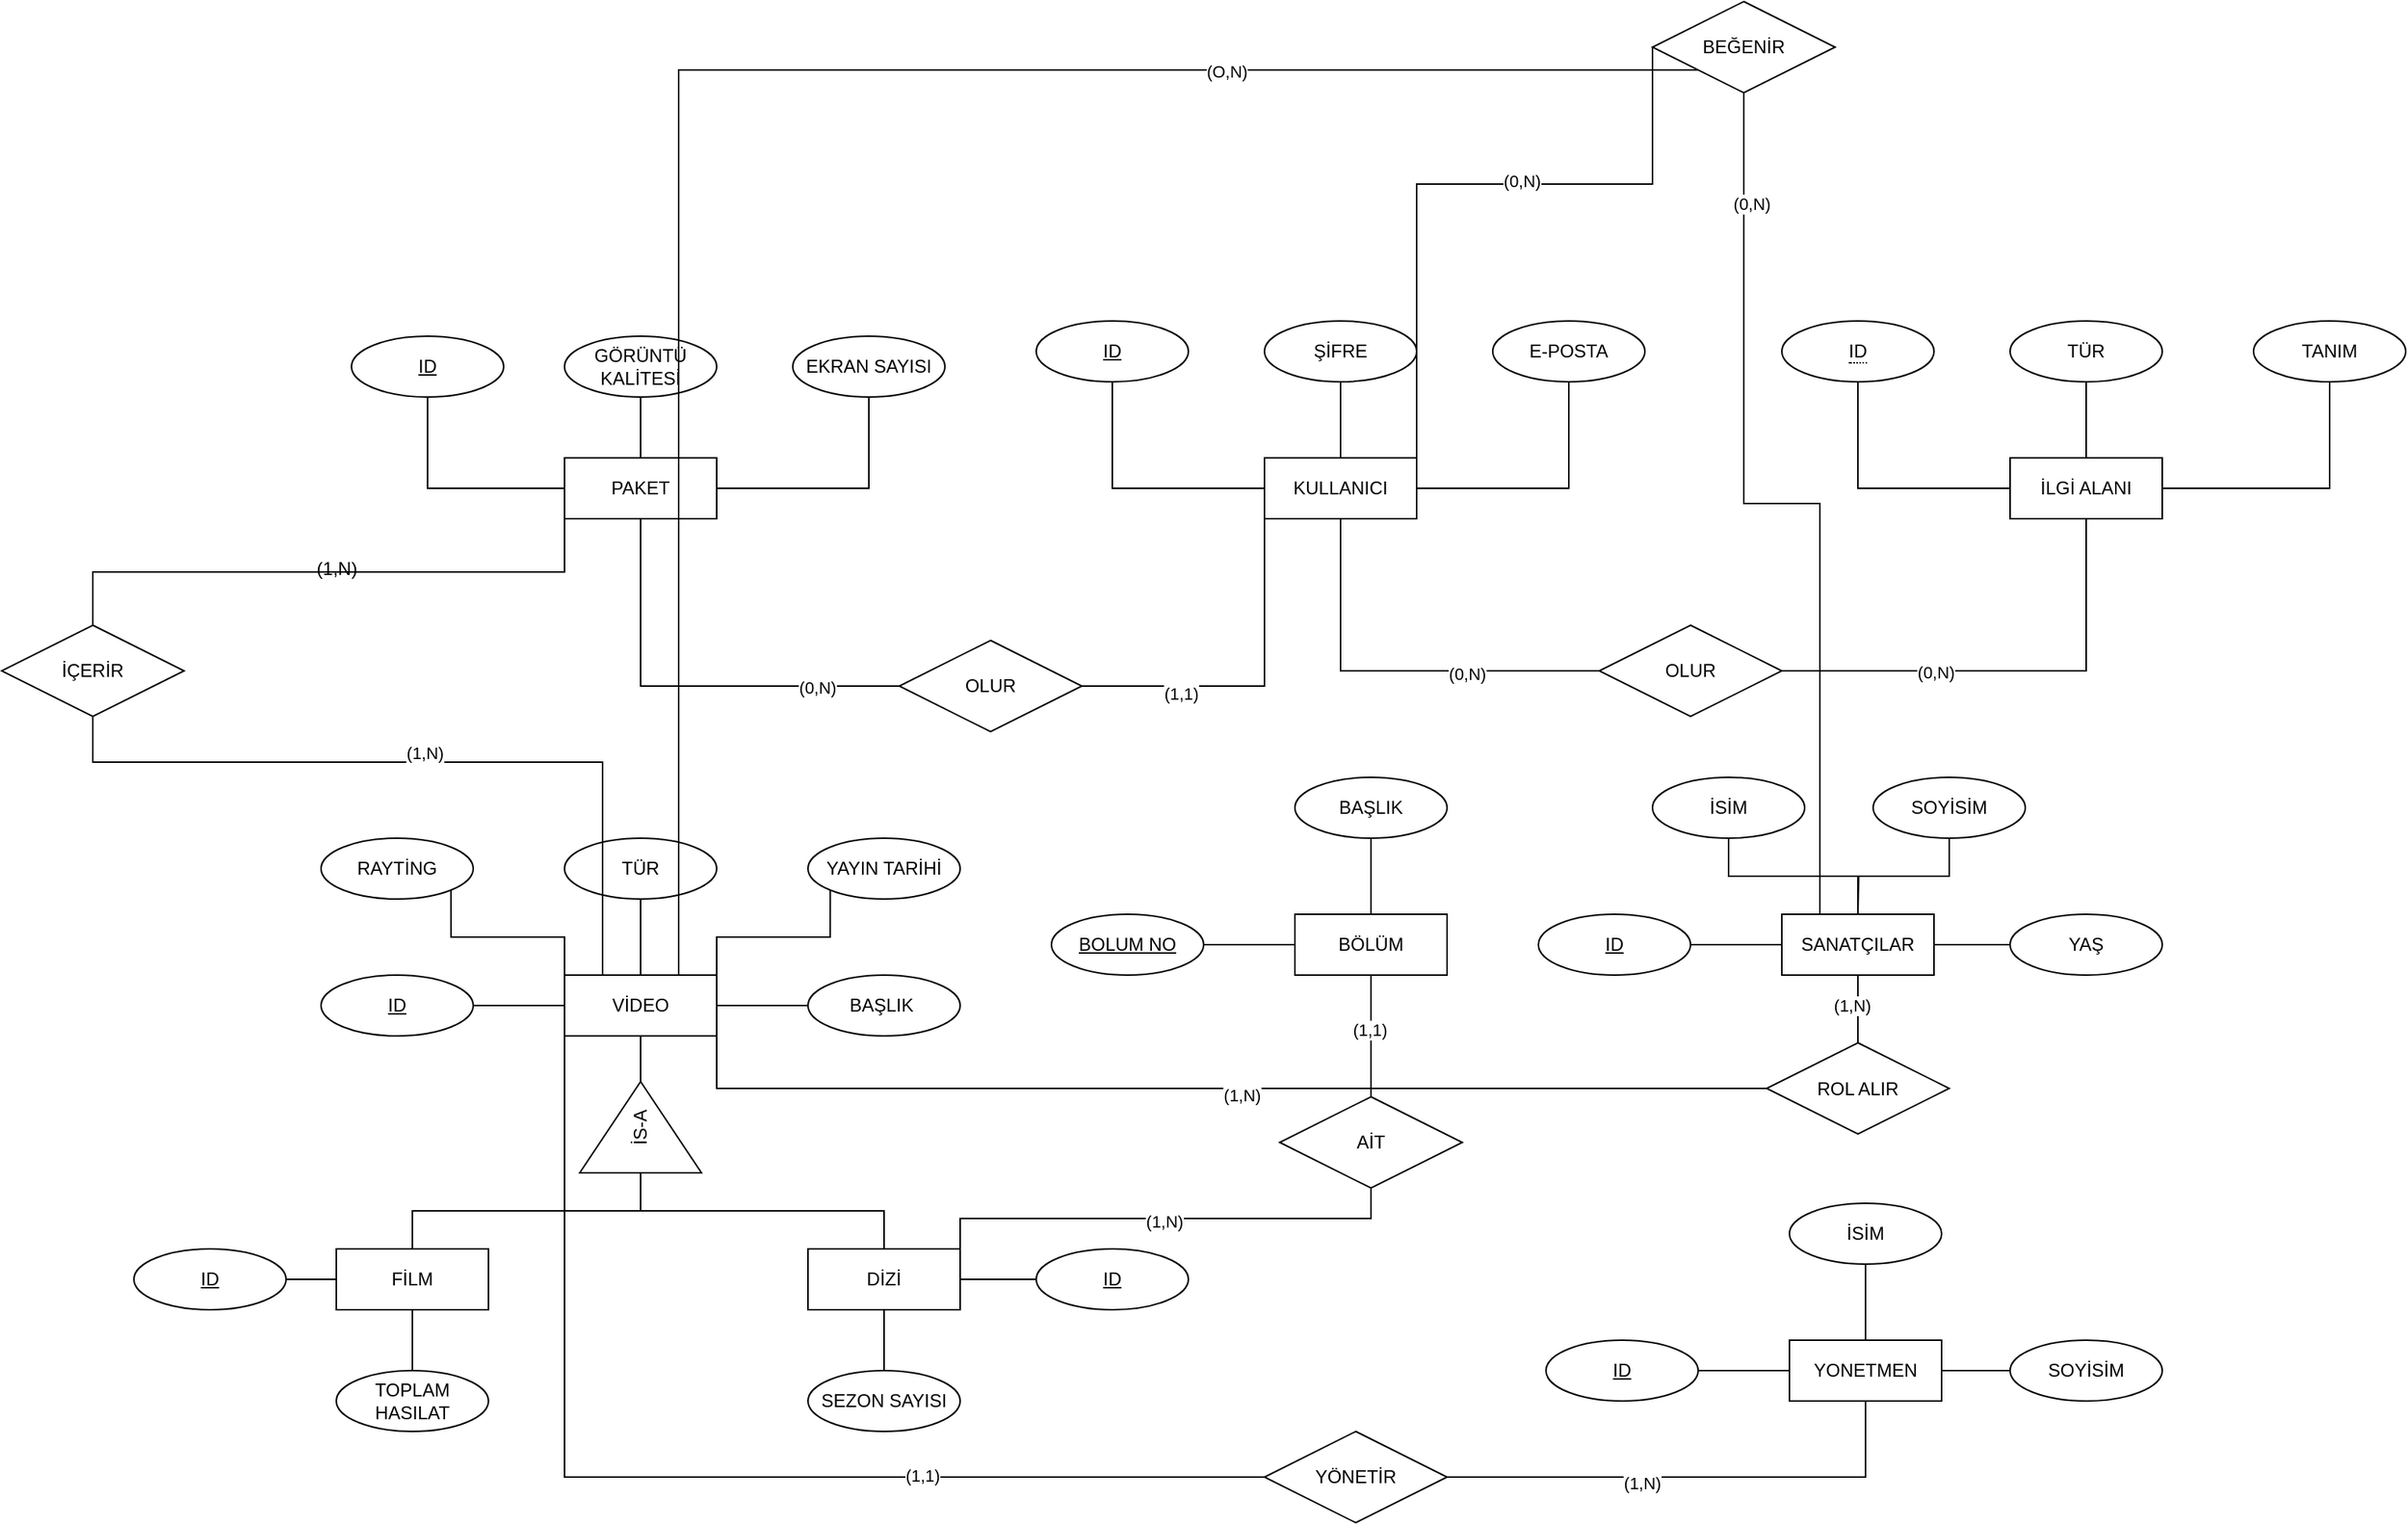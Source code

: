 <mxfile version="26.2.13">
  <diagram name="Sayfa -1" id="zwL1zENbUiPIfjMiomp9">
    <mxGraphModel dx="2867" dy="2619" grid="1" gridSize="10" guides="1" tooltips="1" connect="1" arrows="1" fold="1" page="1" pageScale="1" pageWidth="827" pageHeight="1169" math="0" shadow="0">
      <root>
        <mxCell id="0" />
        <mxCell id="1" parent="0" />
        <mxCell id="-mlo7_yv1VpKA4o6s64F-3" value="ID" style="ellipse;whiteSpace=wrap;html=1;align=center;fontStyle=4;" vertex="1" parent="1">
          <mxGeometry x="130" y="110" width="100" height="40" as="geometry" />
        </mxCell>
        <mxCell id="-mlo7_yv1VpKA4o6s64F-7" style="edgeStyle=orthogonalEdgeStyle;rounded=0;orthogonalLoop=1;jettySize=auto;html=1;exitX=1;exitY=0.5;exitDx=0;exitDy=0;entryX=0.5;entryY=1;entryDx=0;entryDy=0;endArrow=none;startFill=0;" edge="1" parent="1" source="-mlo7_yv1VpKA4o6s64F-4" target="-mlo7_yv1VpKA4o6s64F-5">
          <mxGeometry relative="1" as="geometry" />
        </mxCell>
        <mxCell id="-mlo7_yv1VpKA4o6s64F-8" style="edgeStyle=orthogonalEdgeStyle;rounded=0;orthogonalLoop=1;jettySize=auto;html=1;exitX=0.5;exitY=0;exitDx=0;exitDy=0;endArrow=none;startFill=0;" edge="1" parent="1" source="-mlo7_yv1VpKA4o6s64F-4" target="-mlo7_yv1VpKA4o6s64F-6">
          <mxGeometry relative="1" as="geometry" />
        </mxCell>
        <mxCell id="-mlo7_yv1VpKA4o6s64F-9" style="edgeStyle=orthogonalEdgeStyle;rounded=0;orthogonalLoop=1;jettySize=auto;html=1;exitX=0;exitY=0.5;exitDx=0;exitDy=0;entryX=0.5;entryY=1;entryDx=0;entryDy=0;endArrow=none;startFill=0;" edge="1" parent="1" source="-mlo7_yv1VpKA4o6s64F-4" target="-mlo7_yv1VpKA4o6s64F-3">
          <mxGeometry relative="1" as="geometry" />
        </mxCell>
        <mxCell id="-mlo7_yv1VpKA4o6s64F-39" style="edgeStyle=orthogonalEdgeStyle;rounded=0;orthogonalLoop=1;jettySize=auto;html=1;exitX=0;exitY=1;exitDx=0;exitDy=0;entryX=1;entryY=0.5;entryDx=0;entryDy=0;endArrow=none;startFill=0;" edge="1" parent="1" source="-mlo7_yv1VpKA4o6s64F-4" target="-mlo7_yv1VpKA4o6s64F-38">
          <mxGeometry relative="1" as="geometry" />
        </mxCell>
        <mxCell id="-mlo7_yv1VpKA4o6s64F-41" value="(1,1)" style="edgeLabel;html=1;align=center;verticalAlign=middle;resizable=0;points=[];" vertex="1" connectable="0" parent="-mlo7_yv1VpKA4o6s64F-39">
          <mxGeometry x="0.435" y="5" relative="1" as="geometry">
            <mxPoint as="offset" />
          </mxGeometry>
        </mxCell>
        <mxCell id="-mlo7_yv1VpKA4o6s64F-117" style="edgeStyle=orthogonalEdgeStyle;rounded=0;orthogonalLoop=1;jettySize=auto;html=1;exitX=1;exitY=0;exitDx=0;exitDy=0;entryX=0;entryY=0.5;entryDx=0;entryDy=0;endArrow=none;startFill=0;" edge="1" parent="1" source="-mlo7_yv1VpKA4o6s64F-4" target="-mlo7_yv1VpKA4o6s64F-115">
          <mxGeometry relative="1" as="geometry">
            <Array as="points">
              <mxPoint x="380" y="20" />
              <mxPoint x="535" y="20" />
            </Array>
          </mxGeometry>
        </mxCell>
        <mxCell id="-mlo7_yv1VpKA4o6s64F-122" value="(0,N)" style="edgeLabel;html=1;align=center;verticalAlign=middle;resizable=0;points=[];" vertex="1" connectable="0" parent="-mlo7_yv1VpKA4o6s64F-117">
          <mxGeometry x="0.171" y="2" relative="1" as="geometry">
            <mxPoint as="offset" />
          </mxGeometry>
        </mxCell>
        <mxCell id="-mlo7_yv1VpKA4o6s64F-4" value="KULLANICI" style="whiteSpace=wrap;html=1;align=center;" vertex="1" parent="1">
          <mxGeometry x="280" y="200" width="100" height="40" as="geometry" />
        </mxCell>
        <mxCell id="-mlo7_yv1VpKA4o6s64F-5" value="E-POSTA" style="ellipse;whiteSpace=wrap;html=1;align=center;" vertex="1" parent="1">
          <mxGeometry x="430" y="110" width="100" height="40" as="geometry" />
        </mxCell>
        <mxCell id="-mlo7_yv1VpKA4o6s64F-6" value="ŞİFRE" style="ellipse;whiteSpace=wrap;html=1;align=center;" vertex="1" parent="1">
          <mxGeometry x="280" y="110" width="100" height="40" as="geometry" />
        </mxCell>
        <mxCell id="-mlo7_yv1VpKA4o6s64F-22" style="edgeStyle=orthogonalEdgeStyle;rounded=0;orthogonalLoop=1;jettySize=auto;html=1;exitX=0.5;exitY=0;exitDx=0;exitDy=0;entryX=0.5;entryY=1;entryDx=0;entryDy=0;endArrow=none;startFill=0;" edge="1" parent="1" source="-mlo7_yv1VpKA4o6s64F-10" target="-mlo7_yv1VpKA4o6s64F-13">
          <mxGeometry relative="1" as="geometry" />
        </mxCell>
        <mxCell id="-mlo7_yv1VpKA4o6s64F-23" style="edgeStyle=orthogonalEdgeStyle;rounded=0;orthogonalLoop=1;jettySize=auto;html=1;exitX=1;exitY=0.5;exitDx=0;exitDy=0;endArrow=none;startFill=0;" edge="1" parent="1" source="-mlo7_yv1VpKA4o6s64F-10" target="-mlo7_yv1VpKA4o6s64F-14">
          <mxGeometry relative="1" as="geometry" />
        </mxCell>
        <mxCell id="-mlo7_yv1VpKA4o6s64F-25" style="edgeStyle=orthogonalEdgeStyle;rounded=0;orthogonalLoop=1;jettySize=auto;html=1;exitX=0.5;exitY=1;exitDx=0;exitDy=0;entryX=1;entryY=0.5;entryDx=0;entryDy=0;endArrow=none;startFill=0;" edge="1" parent="1" source="-mlo7_yv1VpKA4o6s64F-10" target="-mlo7_yv1VpKA4o6s64F-20">
          <mxGeometry relative="1" as="geometry" />
        </mxCell>
        <mxCell id="-mlo7_yv1VpKA4o6s64F-26" value="(0,N)" style="edgeLabel;html=1;align=center;verticalAlign=middle;resizable=0;points=[];" vertex="1" connectable="0" parent="-mlo7_yv1VpKA4o6s64F-25">
          <mxGeometry x="0.327" y="1" relative="1" as="geometry">
            <mxPoint as="offset" />
          </mxGeometry>
        </mxCell>
        <mxCell id="-mlo7_yv1VpKA4o6s64F-10" value="İLGİ ALANI" style="whiteSpace=wrap;html=1;align=center;fillColor=default;" vertex="1" parent="1">
          <mxGeometry x="770" y="200" width="100" height="40" as="geometry" />
        </mxCell>
        <mxCell id="-mlo7_yv1VpKA4o6s64F-24" style="edgeStyle=orthogonalEdgeStyle;rounded=0;orthogonalLoop=1;jettySize=auto;html=1;exitX=0.5;exitY=1;exitDx=0;exitDy=0;entryX=0;entryY=0.5;entryDx=0;entryDy=0;endArrow=none;startFill=0;" edge="1" parent="1" source="-mlo7_yv1VpKA4o6s64F-11" target="-mlo7_yv1VpKA4o6s64F-10">
          <mxGeometry relative="1" as="geometry" />
        </mxCell>
        <mxCell id="-mlo7_yv1VpKA4o6s64F-11" value="&lt;span style=&quot;border-bottom-width: 1px; border-bottom-style: dotted; border-bottom-color: currentcolor;&quot;&gt;ID&lt;/span&gt;" style="ellipse;whiteSpace=wrap;html=1;align=center;" vertex="1" parent="1">
          <mxGeometry x="620" y="110" width="100" height="40" as="geometry" />
        </mxCell>
        <mxCell id="-mlo7_yv1VpKA4o6s64F-13" value="TÜR" style="ellipse;whiteSpace=wrap;html=1;align=center;" vertex="1" parent="1">
          <mxGeometry x="770" y="110" width="100" height="40" as="geometry" />
        </mxCell>
        <mxCell id="-mlo7_yv1VpKA4o6s64F-14" value="TANIM" style="ellipse;whiteSpace=wrap;html=1;align=center;" vertex="1" parent="1">
          <mxGeometry x="930" y="110" width="100" height="40" as="geometry" />
        </mxCell>
        <mxCell id="-mlo7_yv1VpKA4o6s64F-27" style="edgeStyle=orthogonalEdgeStyle;rounded=0;orthogonalLoop=1;jettySize=auto;html=1;exitX=0;exitY=0.5;exitDx=0;exitDy=0;entryX=0.5;entryY=1;entryDx=0;entryDy=0;endArrow=none;startFill=0;" edge="1" parent="1" source="-mlo7_yv1VpKA4o6s64F-20" target="-mlo7_yv1VpKA4o6s64F-4">
          <mxGeometry relative="1" as="geometry" />
        </mxCell>
        <mxCell id="-mlo7_yv1VpKA4o6s64F-28" value="(0,N)" style="edgeLabel;html=1;align=center;verticalAlign=middle;resizable=0;points=[];" vertex="1" connectable="0" parent="-mlo7_yv1VpKA4o6s64F-27">
          <mxGeometry x="-0.356" y="2" relative="1" as="geometry">
            <mxPoint as="offset" />
          </mxGeometry>
        </mxCell>
        <mxCell id="-mlo7_yv1VpKA4o6s64F-20" value="OLUR" style="shape=rhombus;perimeter=rhombusPerimeter;whiteSpace=wrap;html=1;align=center;" vertex="1" parent="1">
          <mxGeometry x="500" y="310" width="120" height="60" as="geometry" />
        </mxCell>
        <mxCell id="-mlo7_yv1VpKA4o6s64F-35" style="edgeStyle=orthogonalEdgeStyle;rounded=0;orthogonalLoop=1;jettySize=auto;html=1;exitX=0;exitY=0.5;exitDx=0;exitDy=0;entryX=0.5;entryY=1;entryDx=0;entryDy=0;endArrow=none;startFill=0;" edge="1" parent="1" source="-mlo7_yv1VpKA4o6s64F-29" target="-mlo7_yv1VpKA4o6s64F-31">
          <mxGeometry relative="1" as="geometry" />
        </mxCell>
        <mxCell id="-mlo7_yv1VpKA4o6s64F-36" style="edgeStyle=orthogonalEdgeStyle;rounded=0;orthogonalLoop=1;jettySize=auto;html=1;exitX=0.5;exitY=0;exitDx=0;exitDy=0;entryX=0.5;entryY=1;entryDx=0;entryDy=0;endArrow=none;startFill=0;" edge="1" parent="1" source="-mlo7_yv1VpKA4o6s64F-29" target="-mlo7_yv1VpKA4o6s64F-32">
          <mxGeometry relative="1" as="geometry" />
        </mxCell>
        <mxCell id="-mlo7_yv1VpKA4o6s64F-37" style="edgeStyle=orthogonalEdgeStyle;rounded=0;orthogonalLoop=1;jettySize=auto;html=1;exitX=1;exitY=0.5;exitDx=0;exitDy=0;entryX=0.5;entryY=1;entryDx=0;entryDy=0;endArrow=none;startFill=0;" edge="1" parent="1" source="-mlo7_yv1VpKA4o6s64F-29" target="-mlo7_yv1VpKA4o6s64F-33">
          <mxGeometry relative="1" as="geometry" />
        </mxCell>
        <mxCell id="-mlo7_yv1VpKA4o6s64F-130" style="edgeStyle=orthogonalEdgeStyle;rounded=0;orthogonalLoop=1;jettySize=auto;html=1;exitX=0;exitY=1;exitDx=0;exitDy=0;entryX=0.5;entryY=0;entryDx=0;entryDy=0;endArrow=none;startFill=0;" edge="1" parent="1" source="-mlo7_yv1VpKA4o6s64F-29" target="-mlo7_yv1VpKA4o6s64F-129">
          <mxGeometry relative="1" as="geometry" />
        </mxCell>
        <mxCell id="-mlo7_yv1VpKA4o6s64F-29" value="PAKET" style="whiteSpace=wrap;html=1;align=center;" vertex="1" parent="1">
          <mxGeometry x="-180" y="200" width="100" height="40" as="geometry" />
        </mxCell>
        <mxCell id="-mlo7_yv1VpKA4o6s64F-31" value="ID" style="ellipse;whiteSpace=wrap;html=1;align=center;fontStyle=4;" vertex="1" parent="1">
          <mxGeometry x="-320" y="120" width="100" height="40" as="geometry" />
        </mxCell>
        <mxCell id="-mlo7_yv1VpKA4o6s64F-32" value="GÖRÜNTÜ KALİTESİ" style="ellipse;whiteSpace=wrap;html=1;align=center;" vertex="1" parent="1">
          <mxGeometry x="-180" y="120" width="100" height="40" as="geometry" />
        </mxCell>
        <mxCell id="-mlo7_yv1VpKA4o6s64F-33" value="EKRAN SAYISI" style="ellipse;whiteSpace=wrap;html=1;align=center;" vertex="1" parent="1">
          <mxGeometry x="-30" y="120" width="100" height="40" as="geometry" />
        </mxCell>
        <mxCell id="-mlo7_yv1VpKA4o6s64F-40" style="edgeStyle=orthogonalEdgeStyle;rounded=0;orthogonalLoop=1;jettySize=auto;html=1;exitX=0;exitY=0.5;exitDx=0;exitDy=0;entryX=0.5;entryY=1;entryDx=0;entryDy=0;endArrow=none;startFill=0;" edge="1" parent="1" source="-mlo7_yv1VpKA4o6s64F-38" target="-mlo7_yv1VpKA4o6s64F-29">
          <mxGeometry relative="1" as="geometry" />
        </mxCell>
        <mxCell id="-mlo7_yv1VpKA4o6s64F-42" value="(0,N)" style="edgeLabel;html=1;align=center;verticalAlign=middle;resizable=0;points=[];" vertex="1" connectable="0" parent="-mlo7_yv1VpKA4o6s64F-40">
          <mxGeometry x="-0.614" y="1" relative="1" as="geometry">
            <mxPoint as="offset" />
          </mxGeometry>
        </mxCell>
        <mxCell id="-mlo7_yv1VpKA4o6s64F-38" value="OLUR" style="shape=rhombus;perimeter=rhombusPerimeter;whiteSpace=wrap;html=1;align=center;" vertex="1" parent="1">
          <mxGeometry x="40" y="320" width="120" height="60" as="geometry" />
        </mxCell>
        <mxCell id="-mlo7_yv1VpKA4o6s64F-50" style="edgeStyle=orthogonalEdgeStyle;rounded=0;orthogonalLoop=1;jettySize=auto;html=1;exitX=0.5;exitY=0;exitDx=0;exitDy=0;entryX=0.5;entryY=1;entryDx=0;entryDy=0;endArrow=none;startFill=0;" edge="1" parent="1" source="-mlo7_yv1VpKA4o6s64F-43" target="-mlo7_yv1VpKA4o6s64F-46">
          <mxGeometry relative="1" as="geometry" />
        </mxCell>
        <mxCell id="-mlo7_yv1VpKA4o6s64F-51" style="edgeStyle=orthogonalEdgeStyle;rounded=0;orthogonalLoop=1;jettySize=auto;html=1;exitX=0;exitY=0;exitDx=0;exitDy=0;entryX=1;entryY=1;entryDx=0;entryDy=0;endArrow=none;startFill=0;" edge="1" parent="1" source="-mlo7_yv1VpKA4o6s64F-43" target="-mlo7_yv1VpKA4o6s64F-47">
          <mxGeometry relative="1" as="geometry" />
        </mxCell>
        <mxCell id="-mlo7_yv1VpKA4o6s64F-52" style="edgeStyle=orthogonalEdgeStyle;rounded=0;orthogonalLoop=1;jettySize=auto;html=1;exitX=1;exitY=0;exitDx=0;exitDy=0;entryX=0;entryY=1;entryDx=0;entryDy=0;endArrow=none;startFill=0;" edge="1" parent="1" source="-mlo7_yv1VpKA4o6s64F-43" target="-mlo7_yv1VpKA4o6s64F-45">
          <mxGeometry relative="1" as="geometry" />
        </mxCell>
        <mxCell id="-mlo7_yv1VpKA4o6s64F-53" style="edgeStyle=orthogonalEdgeStyle;rounded=0;orthogonalLoop=1;jettySize=auto;html=1;exitX=1;exitY=0.5;exitDx=0;exitDy=0;entryX=0;entryY=0.5;entryDx=0;entryDy=0;endArrow=none;startFill=0;" edge="1" parent="1" source="-mlo7_yv1VpKA4o6s64F-43" target="-mlo7_yv1VpKA4o6s64F-44">
          <mxGeometry relative="1" as="geometry" />
        </mxCell>
        <mxCell id="-mlo7_yv1VpKA4o6s64F-54" style="edgeStyle=orthogonalEdgeStyle;rounded=0;orthogonalLoop=1;jettySize=auto;html=1;exitX=0;exitY=0.5;exitDx=0;exitDy=0;entryX=1;entryY=0.5;entryDx=0;entryDy=0;endArrow=none;startFill=0;" edge="1" parent="1" source="-mlo7_yv1VpKA4o6s64F-43" target="-mlo7_yv1VpKA4o6s64F-48">
          <mxGeometry relative="1" as="geometry" />
        </mxCell>
        <mxCell id="-mlo7_yv1VpKA4o6s64F-63" style="edgeStyle=orthogonalEdgeStyle;rounded=0;orthogonalLoop=1;jettySize=auto;html=1;exitX=0.5;exitY=1;exitDx=0;exitDy=0;entryX=1;entryY=0.5;entryDx=0;entryDy=0;endArrow=none;startFill=0;" edge="1" parent="1" source="-mlo7_yv1VpKA4o6s64F-43" target="-mlo7_yv1VpKA4o6s64F-62">
          <mxGeometry relative="1" as="geometry" />
        </mxCell>
        <mxCell id="-mlo7_yv1VpKA4o6s64F-43" value="VİDEO" style="whiteSpace=wrap;html=1;align=center;" vertex="1" parent="1">
          <mxGeometry x="-180" y="540" width="100" height="40" as="geometry" />
        </mxCell>
        <mxCell id="-mlo7_yv1VpKA4o6s64F-44" value="BAŞLIK&amp;nbsp;" style="ellipse;whiteSpace=wrap;html=1;align=center;" vertex="1" parent="1">
          <mxGeometry x="-20" y="540" width="100" height="40" as="geometry" />
        </mxCell>
        <mxCell id="-mlo7_yv1VpKA4o6s64F-45" value="YAYIN TARİHİ" style="ellipse;whiteSpace=wrap;html=1;align=center;" vertex="1" parent="1">
          <mxGeometry x="-20" y="450" width="100" height="40" as="geometry" />
        </mxCell>
        <mxCell id="-mlo7_yv1VpKA4o6s64F-46" value="TÜR" style="ellipse;whiteSpace=wrap;html=1;align=center;" vertex="1" parent="1">
          <mxGeometry x="-180" y="450" width="100" height="40" as="geometry" />
        </mxCell>
        <mxCell id="-mlo7_yv1VpKA4o6s64F-47" value="RAYTİNG" style="ellipse;whiteSpace=wrap;html=1;align=center;" vertex="1" parent="1">
          <mxGeometry x="-340" y="450" width="100" height="40" as="geometry" />
        </mxCell>
        <mxCell id="-mlo7_yv1VpKA4o6s64F-48" value="ID" style="ellipse;whiteSpace=wrap;html=1;align=center;fontStyle=4;" vertex="1" parent="1">
          <mxGeometry x="-340" y="540" width="100" height="40" as="geometry" />
        </mxCell>
        <mxCell id="-mlo7_yv1VpKA4o6s64F-49" style="edgeStyle=orthogonalEdgeStyle;rounded=0;orthogonalLoop=1;jettySize=auto;html=1;exitX=0.5;exitY=1;exitDx=0;exitDy=0;" edge="1" parent="1" source="-mlo7_yv1VpKA4o6s64F-47" target="-mlo7_yv1VpKA4o6s64F-47">
          <mxGeometry relative="1" as="geometry" />
        </mxCell>
        <mxCell id="-mlo7_yv1VpKA4o6s64F-59" style="edgeStyle=orthogonalEdgeStyle;rounded=0;orthogonalLoop=1;jettySize=auto;html=1;exitX=0.5;exitY=1;exitDx=0;exitDy=0;entryX=0.5;entryY=0;entryDx=0;entryDy=0;endArrow=none;startFill=0;" edge="1" parent="1" source="-mlo7_yv1VpKA4o6s64F-55" target="-mlo7_yv1VpKA4o6s64F-57">
          <mxGeometry relative="1" as="geometry" />
        </mxCell>
        <mxCell id="-mlo7_yv1VpKA4o6s64F-55" value="FİLM" style="whiteSpace=wrap;html=1;align=center;" vertex="1" parent="1">
          <mxGeometry x="-330" y="720" width="100" height="40" as="geometry" />
        </mxCell>
        <mxCell id="-mlo7_yv1VpKA4o6s64F-60" style="edgeStyle=orthogonalEdgeStyle;rounded=0;orthogonalLoop=1;jettySize=auto;html=1;exitX=0.5;exitY=1;exitDx=0;exitDy=0;entryX=0.5;entryY=0;entryDx=0;entryDy=0;endArrow=none;startFill=0;" edge="1" parent="1" source="-mlo7_yv1VpKA4o6s64F-56" target="-mlo7_yv1VpKA4o6s64F-58">
          <mxGeometry relative="1" as="geometry" />
        </mxCell>
        <mxCell id="-mlo7_yv1VpKA4o6s64F-76" style="edgeStyle=orthogonalEdgeStyle;rounded=0;orthogonalLoop=1;jettySize=auto;html=1;exitX=1;exitY=0.5;exitDx=0;exitDy=0;endArrow=none;startFill=0;" edge="1" parent="1" source="-mlo7_yv1VpKA4o6s64F-56" target="-mlo7_yv1VpKA4o6s64F-75">
          <mxGeometry relative="1" as="geometry" />
        </mxCell>
        <mxCell id="-mlo7_yv1VpKA4o6s64F-56" value="DİZİ" style="whiteSpace=wrap;html=1;align=center;" vertex="1" parent="1">
          <mxGeometry x="-20" y="720" width="100" height="40" as="geometry" />
        </mxCell>
        <mxCell id="-mlo7_yv1VpKA4o6s64F-57" value="TOPLAM HASILAT" style="ellipse;whiteSpace=wrap;html=1;align=center;" vertex="1" parent="1">
          <mxGeometry x="-330" y="800" width="100" height="40" as="geometry" />
        </mxCell>
        <mxCell id="-mlo7_yv1VpKA4o6s64F-58" value="SEZON SAYISI" style="ellipse;whiteSpace=wrap;html=1;align=center;" vertex="1" parent="1">
          <mxGeometry x="-20" y="800" width="100" height="40" as="geometry" />
        </mxCell>
        <mxCell id="-mlo7_yv1VpKA4o6s64F-64" style="edgeStyle=orthogonalEdgeStyle;rounded=0;orthogonalLoop=1;jettySize=auto;html=1;exitX=0;exitY=0.5;exitDx=0;exitDy=0;entryX=0.5;entryY=0;entryDx=0;entryDy=0;endArrow=none;startFill=0;" edge="1" parent="1" source="-mlo7_yv1VpKA4o6s64F-62" target="-mlo7_yv1VpKA4o6s64F-55">
          <mxGeometry relative="1" as="geometry" />
        </mxCell>
        <mxCell id="-mlo7_yv1VpKA4o6s64F-65" style="edgeStyle=orthogonalEdgeStyle;rounded=0;orthogonalLoop=1;jettySize=auto;html=1;exitX=0;exitY=0.5;exitDx=0;exitDy=0;endArrow=none;startFill=0;" edge="1" parent="1" source="-mlo7_yv1VpKA4o6s64F-62" target="-mlo7_yv1VpKA4o6s64F-56">
          <mxGeometry relative="1" as="geometry" />
        </mxCell>
        <mxCell id="-mlo7_yv1VpKA4o6s64F-62" value="İS-A" style="triangle;whiteSpace=wrap;html=1;rotation=-90;" vertex="1" parent="1">
          <mxGeometry x="-160" y="600" width="60" height="80" as="geometry" />
        </mxCell>
        <mxCell id="-mlo7_yv1VpKA4o6s64F-72" style="edgeStyle=orthogonalEdgeStyle;rounded=0;orthogonalLoop=1;jettySize=auto;html=1;exitX=0.5;exitY=0;exitDx=0;exitDy=0;endArrow=none;startFill=0;" edge="1" parent="1" source="-mlo7_yv1VpKA4o6s64F-67" target="-mlo7_yv1VpKA4o6s64F-71">
          <mxGeometry relative="1" as="geometry" />
        </mxCell>
        <mxCell id="-mlo7_yv1VpKA4o6s64F-78" style="edgeStyle=orthogonalEdgeStyle;rounded=0;orthogonalLoop=1;jettySize=auto;html=1;exitX=0.5;exitY=1;exitDx=0;exitDy=0;entryX=0.5;entryY=0;entryDx=0;entryDy=0;endArrow=none;startFill=0;" edge="1" parent="1" source="-mlo7_yv1VpKA4o6s64F-67" target="-mlo7_yv1VpKA4o6s64F-77">
          <mxGeometry relative="1" as="geometry" />
        </mxCell>
        <mxCell id="-mlo7_yv1VpKA4o6s64F-79" value="(1,1)" style="edgeLabel;html=1;align=center;verticalAlign=middle;resizable=0;points=[];" vertex="1" connectable="0" parent="-mlo7_yv1VpKA4o6s64F-78">
          <mxGeometry x="-0.1" y="-1" relative="1" as="geometry">
            <mxPoint as="offset" />
          </mxGeometry>
        </mxCell>
        <mxCell id="-mlo7_yv1VpKA4o6s64F-67" value="BÖLÜM" style="whiteSpace=wrap;html=1;align=center;" vertex="1" parent="1">
          <mxGeometry x="300" y="500" width="100" height="40" as="geometry" />
        </mxCell>
        <mxCell id="-mlo7_yv1VpKA4o6s64F-70" style="edgeStyle=orthogonalEdgeStyle;rounded=0;orthogonalLoop=1;jettySize=auto;html=1;exitX=1;exitY=0.5;exitDx=0;exitDy=0;entryX=0;entryY=0.5;entryDx=0;entryDy=0;endArrow=none;startFill=0;" edge="1" parent="1" source="-mlo7_yv1VpKA4o6s64F-68" target="-mlo7_yv1VpKA4o6s64F-67">
          <mxGeometry relative="1" as="geometry" />
        </mxCell>
        <mxCell id="-mlo7_yv1VpKA4o6s64F-68" value="BOLUM NO" style="ellipse;whiteSpace=wrap;html=1;align=center;fontStyle=4;" vertex="1" parent="1">
          <mxGeometry x="140" y="500" width="100" height="40" as="geometry" />
        </mxCell>
        <mxCell id="-mlo7_yv1VpKA4o6s64F-71" value="BAŞLIK" style="ellipse;whiteSpace=wrap;html=1;align=center;" vertex="1" parent="1">
          <mxGeometry x="300" y="410" width="100" height="40" as="geometry" />
        </mxCell>
        <mxCell id="-mlo7_yv1VpKA4o6s64F-74" style="edgeStyle=orthogonalEdgeStyle;rounded=0;orthogonalLoop=1;jettySize=auto;html=1;exitX=1;exitY=0.5;exitDx=0;exitDy=0;entryX=0;entryY=0.5;entryDx=0;entryDy=0;endArrow=none;startFill=0;" edge="1" parent="1" source="-mlo7_yv1VpKA4o6s64F-73" target="-mlo7_yv1VpKA4o6s64F-55">
          <mxGeometry relative="1" as="geometry">
            <mxPoint x="-340" y="740" as="targetPoint" />
          </mxGeometry>
        </mxCell>
        <mxCell id="-mlo7_yv1VpKA4o6s64F-73" value="ID" style="ellipse;whiteSpace=wrap;html=1;align=center;fontStyle=4;" vertex="1" parent="1">
          <mxGeometry x="-463" y="720" width="100" height="40" as="geometry" />
        </mxCell>
        <mxCell id="-mlo7_yv1VpKA4o6s64F-75" value="ID" style="ellipse;whiteSpace=wrap;html=1;align=center;fontStyle=4;" vertex="1" parent="1">
          <mxGeometry x="130" y="720" width="100" height="40" as="geometry" />
        </mxCell>
        <mxCell id="-mlo7_yv1VpKA4o6s64F-80" style="edgeStyle=orthogonalEdgeStyle;rounded=0;orthogonalLoop=1;jettySize=auto;html=1;exitX=0.5;exitY=1;exitDx=0;exitDy=0;entryX=1;entryY=0;entryDx=0;entryDy=0;endArrow=none;startFill=0;" edge="1" parent="1" source="-mlo7_yv1VpKA4o6s64F-77" target="-mlo7_yv1VpKA4o6s64F-56">
          <mxGeometry relative="1" as="geometry" />
        </mxCell>
        <mxCell id="-mlo7_yv1VpKA4o6s64F-81" value="(1,N)" style="edgeLabel;html=1;align=center;verticalAlign=middle;resizable=0;points=[];" vertex="1" connectable="0" parent="-mlo7_yv1VpKA4o6s64F-80">
          <mxGeometry x="0.006" y="2" relative="1" as="geometry">
            <mxPoint as="offset" />
          </mxGeometry>
        </mxCell>
        <mxCell id="-mlo7_yv1VpKA4o6s64F-77" value="AİT" style="shape=rhombus;perimeter=rhombusPerimeter;whiteSpace=wrap;html=1;align=center;" vertex="1" parent="1">
          <mxGeometry x="290" y="620" width="120" height="60" as="geometry" />
        </mxCell>
        <mxCell id="-mlo7_yv1VpKA4o6s64F-90" style="edgeStyle=orthogonalEdgeStyle;rounded=0;orthogonalLoop=1;jettySize=auto;html=1;exitX=1;exitY=0.5;exitDx=0;exitDy=0;entryX=0;entryY=0.5;entryDx=0;entryDy=0;endArrow=none;startFill=0;" edge="1" parent="1" source="-mlo7_yv1VpKA4o6s64F-82" target="-mlo7_yv1VpKA4o6s64F-84">
          <mxGeometry relative="1" as="geometry" />
        </mxCell>
        <mxCell id="-mlo7_yv1VpKA4o6s64F-111" style="edgeStyle=orthogonalEdgeStyle;rounded=0;orthogonalLoop=1;jettySize=auto;html=1;exitX=0.5;exitY=1;exitDx=0;exitDy=0;entryX=0.5;entryY=0;entryDx=0;entryDy=0;endArrow=none;startFill=0;" edge="1" parent="1" source="-mlo7_yv1VpKA4o6s64F-82" target="-mlo7_yv1VpKA4o6s64F-110">
          <mxGeometry relative="1" as="geometry" />
        </mxCell>
        <mxCell id="-mlo7_yv1VpKA4o6s64F-114" value="(1,N)" style="edgeLabel;html=1;align=center;verticalAlign=middle;resizable=0;points=[];" vertex="1" connectable="0" parent="-mlo7_yv1VpKA4o6s64F-111">
          <mxGeometry x="-0.114" y="-4" relative="1" as="geometry">
            <mxPoint as="offset" />
          </mxGeometry>
        </mxCell>
        <mxCell id="-mlo7_yv1VpKA4o6s64F-82" value="SANATÇILAR" style="whiteSpace=wrap;html=1;align=center;" vertex="1" parent="1">
          <mxGeometry x="620" y="500" width="100" height="40" as="geometry" />
        </mxCell>
        <mxCell id="-mlo7_yv1VpKA4o6s64F-88" style="edgeStyle=orthogonalEdgeStyle;rounded=0;orthogonalLoop=1;jettySize=auto;html=1;exitX=0.5;exitY=1;exitDx=0;exitDy=0;entryX=0.5;entryY=0;entryDx=0;entryDy=0;endArrow=none;startFill=0;" edge="1" parent="1" source="-mlo7_yv1VpKA4o6s64F-83" target="-mlo7_yv1VpKA4o6s64F-82">
          <mxGeometry relative="1" as="geometry" />
        </mxCell>
        <mxCell id="-mlo7_yv1VpKA4o6s64F-83" value="İSİM" style="ellipse;whiteSpace=wrap;html=1;align=center;" vertex="1" parent="1">
          <mxGeometry x="535" y="410" width="100" height="40" as="geometry" />
        </mxCell>
        <mxCell id="-mlo7_yv1VpKA4o6s64F-84" value="YAŞ" style="ellipse;whiteSpace=wrap;html=1;align=center;" vertex="1" parent="1">
          <mxGeometry x="770" y="500" width="100" height="40" as="geometry" />
        </mxCell>
        <mxCell id="-mlo7_yv1VpKA4o6s64F-89" style="edgeStyle=orthogonalEdgeStyle;rounded=0;orthogonalLoop=1;jettySize=auto;html=1;exitX=0.5;exitY=1;exitDx=0;exitDy=0;endArrow=none;startFill=0;" edge="1" parent="1" source="-mlo7_yv1VpKA4o6s64F-85">
          <mxGeometry relative="1" as="geometry">
            <mxPoint x="670" y="500.0" as="targetPoint" />
          </mxGeometry>
        </mxCell>
        <mxCell id="-mlo7_yv1VpKA4o6s64F-85" value="SOYİSİM" style="ellipse;whiteSpace=wrap;html=1;align=center;" vertex="1" parent="1">
          <mxGeometry x="680" y="410" width="100" height="40" as="geometry" />
        </mxCell>
        <mxCell id="-mlo7_yv1VpKA4o6s64F-87" style="edgeStyle=orthogonalEdgeStyle;rounded=0;orthogonalLoop=1;jettySize=auto;html=1;exitX=1;exitY=0.5;exitDx=0;exitDy=0;entryX=0;entryY=0.5;entryDx=0;entryDy=0;endArrow=none;startFill=0;" edge="1" parent="1" source="-mlo7_yv1VpKA4o6s64F-86" target="-mlo7_yv1VpKA4o6s64F-82">
          <mxGeometry relative="1" as="geometry" />
        </mxCell>
        <mxCell id="-mlo7_yv1VpKA4o6s64F-86" value="ID" style="ellipse;whiteSpace=wrap;html=1;align=center;fontStyle=4;" vertex="1" parent="1">
          <mxGeometry x="460" y="500" width="100" height="40" as="geometry" />
        </mxCell>
        <mxCell id="-mlo7_yv1VpKA4o6s64F-109" style="edgeStyle=orthogonalEdgeStyle;rounded=0;orthogonalLoop=1;jettySize=auto;html=1;exitX=1;exitY=0.5;exitDx=0;exitDy=0;entryX=0;entryY=0.5;entryDx=0;entryDy=0;endArrow=none;startFill=0;" edge="1" parent="1" source="-mlo7_yv1VpKA4o6s64F-101" target="-mlo7_yv1VpKA4o6s64F-106">
          <mxGeometry relative="1" as="geometry" />
        </mxCell>
        <mxCell id="-mlo7_yv1VpKA4o6s64F-125" style="edgeStyle=orthogonalEdgeStyle;rounded=0;orthogonalLoop=1;jettySize=auto;html=1;exitX=0.5;exitY=1;exitDx=0;exitDy=0;entryX=1;entryY=0.5;entryDx=0;entryDy=0;endArrow=none;startFill=0;" edge="1" parent="1" source="-mlo7_yv1VpKA4o6s64F-101" target="-mlo7_yv1VpKA4o6s64F-124">
          <mxGeometry relative="1" as="geometry" />
        </mxCell>
        <mxCell id="-mlo7_yv1VpKA4o6s64F-126" value="(1,N)" style="edgeLabel;html=1;align=center;verticalAlign=middle;resizable=0;points=[];" vertex="1" connectable="0" parent="-mlo7_yv1VpKA4o6s64F-125">
          <mxGeometry x="0.216" y="4" relative="1" as="geometry">
            <mxPoint as="offset" />
          </mxGeometry>
        </mxCell>
        <mxCell id="-mlo7_yv1VpKA4o6s64F-101" value="YONETMEN" style="whiteSpace=wrap;html=1;align=center;" vertex="1" parent="1">
          <mxGeometry x="625" y="780" width="100" height="40" as="geometry" />
        </mxCell>
        <mxCell id="-mlo7_yv1VpKA4o6s64F-102" style="edgeStyle=orthogonalEdgeStyle;rounded=0;orthogonalLoop=1;jettySize=auto;html=1;exitX=0.5;exitY=1;exitDx=0;exitDy=0;entryX=0.5;entryY=0;entryDx=0;entryDy=0;endArrow=none;startFill=0;" edge="1" source="-mlo7_yv1VpKA4o6s64F-103" target="-mlo7_yv1VpKA4o6s64F-101" parent="1">
          <mxGeometry relative="1" as="geometry" />
        </mxCell>
        <mxCell id="-mlo7_yv1VpKA4o6s64F-103" value="İSİM" style="ellipse;whiteSpace=wrap;html=1;align=center;" vertex="1" parent="1">
          <mxGeometry x="625" y="690" width="100" height="40" as="geometry" />
        </mxCell>
        <mxCell id="-mlo7_yv1VpKA4o6s64F-106" value="SOYİSİM" style="ellipse;whiteSpace=wrap;html=1;align=center;" vertex="1" parent="1">
          <mxGeometry x="770" y="780" width="100" height="40" as="geometry" />
        </mxCell>
        <mxCell id="-mlo7_yv1VpKA4o6s64F-107" style="edgeStyle=orthogonalEdgeStyle;rounded=0;orthogonalLoop=1;jettySize=auto;html=1;exitX=1;exitY=0.5;exitDx=0;exitDy=0;entryX=0;entryY=0.5;entryDx=0;entryDy=0;endArrow=none;startFill=0;" edge="1" source="-mlo7_yv1VpKA4o6s64F-108" target="-mlo7_yv1VpKA4o6s64F-101" parent="1">
          <mxGeometry relative="1" as="geometry" />
        </mxCell>
        <mxCell id="-mlo7_yv1VpKA4o6s64F-108" value="ID" style="ellipse;whiteSpace=wrap;html=1;align=center;fontStyle=4;" vertex="1" parent="1">
          <mxGeometry x="465" y="780" width="100" height="40" as="geometry" />
        </mxCell>
        <mxCell id="-mlo7_yv1VpKA4o6s64F-112" style="edgeStyle=orthogonalEdgeStyle;rounded=0;orthogonalLoop=1;jettySize=auto;html=1;exitX=0;exitY=0.5;exitDx=0;exitDy=0;entryX=1;entryY=1;entryDx=0;entryDy=0;endArrow=none;startFill=0;" edge="1" parent="1" source="-mlo7_yv1VpKA4o6s64F-110" target="-mlo7_yv1VpKA4o6s64F-43">
          <mxGeometry relative="1" as="geometry" />
        </mxCell>
        <mxCell id="-mlo7_yv1VpKA4o6s64F-113" value="(1,N)" style="edgeLabel;html=1;align=center;verticalAlign=middle;resizable=0;points=[];" vertex="1" connectable="0" parent="-mlo7_yv1VpKA4o6s64F-112">
          <mxGeometry x="-0.046" y="4" relative="1" as="geometry">
            <mxPoint as="offset" />
          </mxGeometry>
        </mxCell>
        <mxCell id="-mlo7_yv1VpKA4o6s64F-110" value="ROL ALIR" style="shape=rhombus;perimeter=rhombusPerimeter;whiteSpace=wrap;html=1;align=center;" vertex="1" parent="1">
          <mxGeometry x="610" y="584.5" width="120" height="60" as="geometry" />
        </mxCell>
        <mxCell id="-mlo7_yv1VpKA4o6s64F-119" style="edgeStyle=orthogonalEdgeStyle;rounded=0;orthogonalLoop=1;jettySize=auto;html=1;exitX=0.5;exitY=1;exitDx=0;exitDy=0;entryX=0.25;entryY=0;entryDx=0;entryDy=0;endArrow=none;startFill=0;" edge="1" parent="1" source="-mlo7_yv1VpKA4o6s64F-115" target="-mlo7_yv1VpKA4o6s64F-82">
          <mxGeometry relative="1" as="geometry" />
        </mxCell>
        <mxCell id="-mlo7_yv1VpKA4o6s64F-123" value="(0,N)" style="edgeLabel;html=1;align=center;verticalAlign=middle;resizable=0;points=[];" vertex="1" connectable="0" parent="-mlo7_yv1VpKA4o6s64F-119">
          <mxGeometry x="-0.751" y="5" relative="1" as="geometry">
            <mxPoint y="-1" as="offset" />
          </mxGeometry>
        </mxCell>
        <mxCell id="-mlo7_yv1VpKA4o6s64F-120" style="edgeStyle=orthogonalEdgeStyle;rounded=0;orthogonalLoop=1;jettySize=auto;html=1;exitX=0;exitY=1;exitDx=0;exitDy=0;entryX=0.75;entryY=0;entryDx=0;entryDy=0;endArrow=none;startFill=0;" edge="1" parent="1" source="-mlo7_yv1VpKA4o6s64F-115" target="-mlo7_yv1VpKA4o6s64F-43">
          <mxGeometry relative="1" as="geometry" />
        </mxCell>
        <mxCell id="-mlo7_yv1VpKA4o6s64F-121" value="(O,N)" style="edgeLabel;html=1;align=center;verticalAlign=middle;resizable=0;points=[];" vertex="1" connectable="0" parent="-mlo7_yv1VpKA4o6s64F-120">
          <mxGeometry x="-0.509" y="1" relative="1" as="geometry">
            <mxPoint as="offset" />
          </mxGeometry>
        </mxCell>
        <mxCell id="-mlo7_yv1VpKA4o6s64F-115" value="BEĞENİR" style="shape=rhombus;perimeter=rhombusPerimeter;whiteSpace=wrap;html=1;align=center;" vertex="1" parent="1">
          <mxGeometry x="535" y="-100" width="120" height="60" as="geometry" />
        </mxCell>
        <mxCell id="-mlo7_yv1VpKA4o6s64F-127" style="edgeStyle=orthogonalEdgeStyle;rounded=0;orthogonalLoop=1;jettySize=auto;html=1;exitX=0;exitY=0.5;exitDx=0;exitDy=0;entryX=0;entryY=1;entryDx=0;entryDy=0;endArrow=none;startFill=0;" edge="1" parent="1" source="-mlo7_yv1VpKA4o6s64F-124" target="-mlo7_yv1VpKA4o6s64F-43">
          <mxGeometry relative="1" as="geometry" />
        </mxCell>
        <mxCell id="-mlo7_yv1VpKA4o6s64F-128" value="(1,1)" style="edgeLabel;html=1;align=center;verticalAlign=middle;resizable=0;points=[];" vertex="1" connectable="0" parent="-mlo7_yv1VpKA4o6s64F-127">
          <mxGeometry x="-0.399" y="-1" relative="1" as="geometry">
            <mxPoint as="offset" />
          </mxGeometry>
        </mxCell>
        <mxCell id="-mlo7_yv1VpKA4o6s64F-124" value="YÖNETİR" style="shape=rhombus;perimeter=rhombusPerimeter;whiteSpace=wrap;html=1;align=center;" vertex="1" parent="1">
          <mxGeometry x="280" y="840" width="120" height="60" as="geometry" />
        </mxCell>
        <mxCell id="-mlo7_yv1VpKA4o6s64F-132" style="edgeStyle=orthogonalEdgeStyle;rounded=0;orthogonalLoop=1;jettySize=auto;html=1;exitX=0.5;exitY=1;exitDx=0;exitDy=0;entryX=0.25;entryY=0;entryDx=0;entryDy=0;endArrow=none;startFill=0;" edge="1" parent="1" source="-mlo7_yv1VpKA4o6s64F-129" target="-mlo7_yv1VpKA4o6s64F-43">
          <mxGeometry relative="1" as="geometry">
            <Array as="points">
              <mxPoint x="-490" y="400" />
              <mxPoint x="-155" y="400" />
            </Array>
          </mxGeometry>
        </mxCell>
        <mxCell id="-mlo7_yv1VpKA4o6s64F-133" value="(1,N)" style="edgeLabel;html=1;align=center;verticalAlign=middle;resizable=0;points=[];" vertex="1" connectable="0" parent="-mlo7_yv1VpKA4o6s64F-132">
          <mxGeometry x="-0.017" y="6" relative="1" as="geometry">
            <mxPoint as="offset" />
          </mxGeometry>
        </mxCell>
        <mxCell id="-mlo7_yv1VpKA4o6s64F-129" value="İÇERİR" style="shape=rhombus;perimeter=rhombusPerimeter;whiteSpace=wrap;html=1;align=center;" vertex="1" parent="1">
          <mxGeometry x="-550" y="310" width="120" height="60" as="geometry" />
        </mxCell>
        <mxCell id="-mlo7_yv1VpKA4o6s64F-131" value="(1,N)" style="text;html=1;align=center;verticalAlign=middle;resizable=0;points=[];autosize=1;strokeColor=none;fillColor=none;" vertex="1" parent="1">
          <mxGeometry x="-355" y="258" width="50" height="30" as="geometry" />
        </mxCell>
      </root>
    </mxGraphModel>
  </diagram>
</mxfile>
